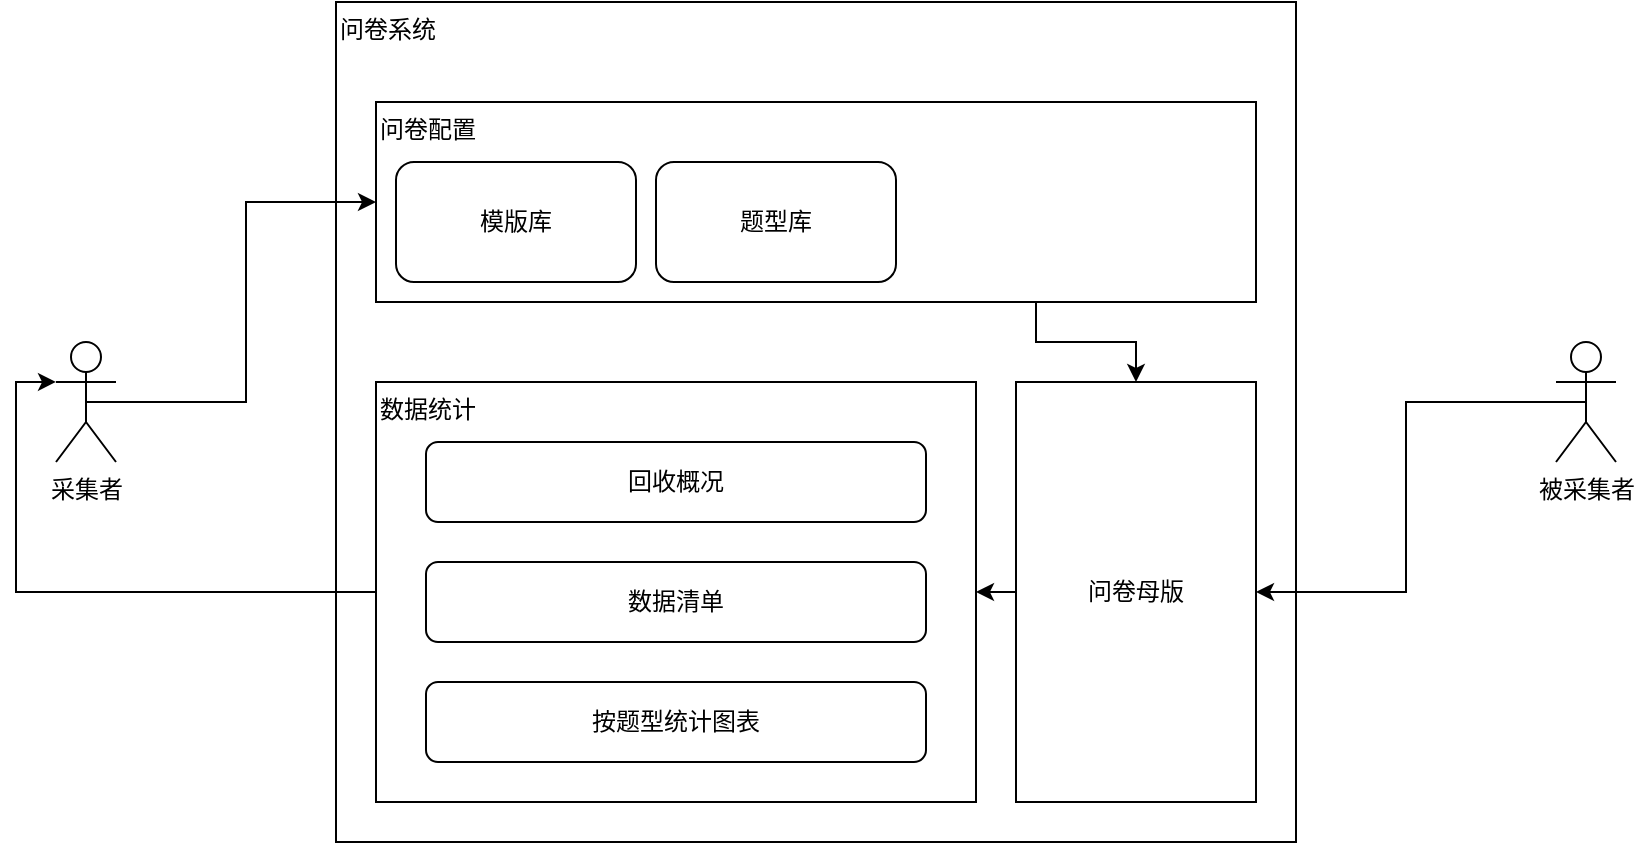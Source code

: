 <mxfile version="13.1.3" pages="3">
    <diagram id="6hGFLwfOUW9BJ-s0fimq" name="整体模块设计">
        <mxGraphModel dx="509" dy="580" grid="1" gridSize="10" guides="1" tooltips="1" connect="1" arrows="1" fold="1" page="1" pageScale="1" pageWidth="1169" pageHeight="827" math="0" shadow="0">
            <root>
                <mxCell id="0"/>
                <mxCell id="1" parent="0"/>
                <mxCell id="6" value="问卷系统" style="rounded=0;whiteSpace=wrap;html=1;align=left;verticalAlign=top;" parent="1" vertex="1">
                    <mxGeometry x="360" y="204" width="480" height="420" as="geometry"/>
                </mxCell>
                <mxCell id="10" style="edgeStyle=orthogonalEdgeStyle;rounded=0;orthogonalLoop=1;jettySize=auto;html=1;exitX=0.5;exitY=0.5;exitDx=0;exitDy=0;exitPerimeter=0;entryX=0;entryY=0.5;entryDx=0;entryDy=0;" parent="1" source="7" target="18" edge="1">
                    <mxGeometry relative="1" as="geometry">
                        <mxPoint x="362" y="404" as="targetPoint"/>
                    </mxGeometry>
                </mxCell>
                <mxCell id="7" value="采集者" style="shape=umlActor;verticalLabelPosition=bottom;labelBackgroundColor=#ffffff;verticalAlign=top;html=1;outlineConnect=0;" parent="1" vertex="1">
                    <mxGeometry x="220" y="374" width="30" height="60" as="geometry"/>
                </mxCell>
                <mxCell id="21" style="edgeStyle=orthogonalEdgeStyle;rounded=0;orthogonalLoop=1;jettySize=auto;html=1;exitX=0.5;exitY=0.5;exitDx=0;exitDy=0;exitPerimeter=0;" parent="1" source="11" target="19" edge="1">
                    <mxGeometry relative="1" as="geometry"/>
                </mxCell>
                <mxCell id="11" value="被采集者" style="shape=umlActor;verticalLabelPosition=bottom;labelBackgroundColor=#ffffff;verticalAlign=top;html=1;outlineConnect=0;" parent="1" vertex="1">
                    <mxGeometry x="970" y="374" width="30" height="60" as="geometry"/>
                </mxCell>
                <mxCell id="20" style="edgeStyle=orthogonalEdgeStyle;rounded=0;orthogonalLoop=1;jettySize=auto;html=1;exitX=0.75;exitY=1;exitDx=0;exitDy=0;entryX=0.5;entryY=0;entryDx=0;entryDy=0;" parent="1" source="18" target="19" edge="1">
                    <mxGeometry relative="1" as="geometry"/>
                </mxCell>
                <mxCell id="18" value="问卷配置" style="rounded=0;whiteSpace=wrap;html=1;labelPosition=center;verticalLabelPosition=middle;align=left;verticalAlign=top;" parent="1" vertex="1">
                    <mxGeometry x="380" y="254" width="440" height="100" as="geometry"/>
                </mxCell>
                <mxCell id="23" style="edgeStyle=orthogonalEdgeStyle;rounded=0;orthogonalLoop=1;jettySize=auto;html=1;exitX=0;exitY=0.5;exitDx=0;exitDy=0;entryX=1;entryY=0.5;entryDx=0;entryDy=0;" parent="1" source="19" target="22" edge="1">
                    <mxGeometry relative="1" as="geometry"/>
                </mxCell>
                <mxCell id="19" value="问卷母版" style="rounded=0;whiteSpace=wrap;html=1;" parent="1" vertex="1">
                    <mxGeometry x="700" y="394" width="120" height="210" as="geometry"/>
                </mxCell>
                <mxCell id="24" style="edgeStyle=orthogonalEdgeStyle;rounded=0;orthogonalLoop=1;jettySize=auto;html=1;exitX=0;exitY=0.5;exitDx=0;exitDy=0;entryX=0;entryY=0.333;entryDx=0;entryDy=0;entryPerimeter=0;" parent="1" source="22" target="7" edge="1">
                    <mxGeometry relative="1" as="geometry"/>
                </mxCell>
                <mxCell id="22" value="数据统计" style="rounded=0;whiteSpace=wrap;html=1;align=left;verticalAlign=top;" parent="1" vertex="1">
                    <mxGeometry x="380" y="394" width="300" height="210" as="geometry"/>
                </mxCell>
                <mxCell id="25" value="模版库" style="rounded=1;whiteSpace=wrap;html=1;" parent="1" vertex="1">
                    <mxGeometry x="390" y="284" width="120" height="60" as="geometry"/>
                </mxCell>
                <mxCell id="26" value="题型库" style="rounded=1;whiteSpace=wrap;html=1;" parent="1" vertex="1">
                    <mxGeometry x="520" y="284" width="120" height="60" as="geometry"/>
                </mxCell>
                <mxCell id="27" value="数据清单" style="rounded=1;whiteSpace=wrap;html=1;align=center;" parent="1" vertex="1">
                    <mxGeometry x="405" y="484" width="250" height="40" as="geometry"/>
                </mxCell>
                <mxCell id="31" value="回收概况" style="rounded=1;whiteSpace=wrap;html=1;align=center;" parent="1" vertex="1">
                    <mxGeometry x="405" y="424" width="250" height="40" as="geometry"/>
                </mxCell>
                <mxCell id="30" value="按题型统计图表" style="rounded=1;whiteSpace=wrap;html=1;align=center;" parent="1" vertex="1">
                    <mxGeometry x="405" y="544" width="250" height="40" as="geometry"/>
                </mxCell>
            </root>
        </mxGraphModel>
    </diagram>
    <diagram id="-GA-98Yk1f9GpFtll6xc" name="开发计划">
        <mxGraphModel dx="509" dy="580" grid="1" gridSize="10" guides="1" tooltips="1" connect="1" arrows="1" fold="1" page="1" pageScale="1" pageWidth="1169" pageHeight="827" math="0" shadow="0">
            <root>
                <mxCell id="2Q_pcQU8oh3QHfparBG2-0"/>
                <mxCell id="2Q_pcQU8oh3QHfparBG2-1" parent="2Q_pcQU8oh3QHfparBG2-0"/>
                <mxCell id="2Q_pcQU8oh3QHfparBG2-2" value="v1.0" style="html=1;shadow=0;dashed=0;align=center;verticalAlign=middle;shape=mxgraph.arrows2.arrow;dy=0;dx=10;notch=10;" parent="2Q_pcQU8oh3QHfparBG2-1" vertex="1">
                    <mxGeometry x="215" y="264" width="240" height="30" as="geometry"/>
                </mxCell>
                <mxCell id="2Q_pcQU8oh3QHfparBG2-3" value="v1.1" style="html=1;shadow=0;dashed=0;align=center;verticalAlign=middle;shape=mxgraph.arrows2.arrow;dy=0;dx=10;notch=10;" parent="2Q_pcQU8oh3QHfparBG2-1" vertex="1">
                    <mxGeometry x="465" y="264" width="240" height="30" as="geometry"/>
                </mxCell>
                <mxCell id="2Q_pcQU8oh3QHfparBG2-4" value="v1.2" style="html=1;shadow=0;dashed=0;align=center;verticalAlign=middle;shape=mxgraph.arrows2.arrow;dy=0;dx=10;notch=10;" parent="2Q_pcQU8oh3QHfparBG2-1" vertex="1">
                    <mxGeometry x="715" y="264" width="240" height="30" as="geometry"/>
                </mxCell>
                <mxCell id="2Q_pcQU8oh3QHfparBG2-5" value="&lt;ol&gt;&lt;li&gt;基础环境搭建&lt;/li&gt;&lt;li&gt;store和router设计&lt;/li&gt;&lt;li&gt;公用组件抽象&lt;/li&gt;&lt;li&gt;问卷配置题型库开发完成&lt;/li&gt;&lt;/ol&gt;" style="rounded=0;whiteSpace=wrap;html=1;align=left;verticalAlign=top;" parent="2Q_pcQU8oh3QHfparBG2-1" vertex="1">
                    <mxGeometry x="215" y="314" width="240" height="250" as="geometry"/>
                </mxCell>
                <mxCell id="2Q_pcQU8oh3QHfparBG2-6" value="&lt;ol&gt;&lt;li&gt;问卷配置模版哭开发完成&lt;/li&gt;&lt;li&gt;问卷母版开发完成&lt;/li&gt;&lt;/ol&gt;" style="rounded=0;whiteSpace=wrap;html=1;align=left;verticalAlign=top;" parent="2Q_pcQU8oh3QHfparBG2-1" vertex="1">
                    <mxGeometry x="465" y="314" width="240" height="250" as="geometry"/>
                </mxCell>
                <mxCell id="2Q_pcQU8oh3QHfparBG2-7" value="&lt;div&gt;&lt;b&gt;数据统计&lt;/b&gt;&lt;/div&gt;&lt;ol&gt;&lt;li&gt;回收概况&lt;/li&gt;&lt;li&gt;数据清单&lt;/li&gt;&lt;li&gt;按题型统计图标&lt;/li&gt;&lt;/ol&gt;" style="rounded=0;whiteSpace=wrap;html=1;align=left;verticalAlign=top;" parent="2Q_pcQU8oh3QHfparBG2-1" vertex="1">
                    <mxGeometry x="715" y="314" width="240" height="250" as="geometry"/>
                </mxCell>
            </root>
        </mxGraphModel>
    </diagram>
    <diagram id="EFxAgW0UaVcD4PKtqIJW" name="数据模型设计v1.0">
        <mxGraphModel dx="509" dy="580" grid="1" gridSize="10" guides="1" tooltips="1" connect="1" arrows="1" fold="1" page="1" pageScale="1" pageWidth="1169" pageHeight="827" math="0" shadow="0">
            <root>
                <mxCell id="7_IISq6sOuqJta_1WwWG-0"/>
                <mxCell id="7_IISq6sOuqJta_1WwWG-1" parent="7_IISq6sOuqJta_1WwWG-0"/>
                <mxCell id="ZALmVG_1WhCoCVp5l2qI-14" value="" style="group" parent="7_IISq6sOuqJta_1WwWG-1" vertex="1" connectable="0">
                    <mxGeometry x="20" y="286" width="140" height="52" as="geometry"/>
                </mxCell>
                <mxCell id="ZALmVG_1WhCoCVp5l2qI-13" value="" style="group" parent="ZALmVG_1WhCoCVp5l2qI-14" vertex="1" connectable="0">
                    <mxGeometry width="140" height="52" as="geometry"/>
                </mxCell>
                <mxCell id="ZALmVG_1WhCoCVp5l2qI-12" value="" style="group" parent="ZALmVG_1WhCoCVp5l2qI-13" vertex="1" connectable="0">
                    <mxGeometry width="140" height="52" as="geometry"/>
                </mxCell>
                <mxCell id="ZALmVG_1WhCoCVp5l2qI-11" value="" style="group" parent="ZALmVG_1WhCoCVp5l2qI-12" vertex="1" connectable="0">
                    <mxGeometry width="140" height="52" as="geometry"/>
                </mxCell>
                <mxCell id="ZALmVG_1WhCoCVp5l2qI-7" value="SurveyBase" style="swimlane;fontStyle=0;childLayout=stackLayout;horizontal=1;startSize=26;fillColor=none;horizontalStack=0;resizeParent=1;resizeParentMax=0;resizeLast=0;collapsible=1;marginBottom=0;" parent="ZALmVG_1WhCoCVp5l2qI-11" vertex="1">
                    <mxGeometry width="140" height="52" as="geometry">
                        <mxRectangle width="100" height="26" as="alternateBounds"/>
                    </mxGeometry>
                </mxCell>
                <mxCell id="ZALmVG_1WhCoCVp5l2qI-8" value="+ sid: string" style="text;strokeColor=none;fillColor=none;align=left;verticalAlign=top;spacingLeft=4;spacingRight=4;overflow=hidden;rotatable=0;points=[[0,0.5],[1,0.5]];portConstraint=eastwest;" parent="ZALmVG_1WhCoCVp5l2qI-7" vertex="1">
                    <mxGeometry y="26" width="140" height="26" as="geometry"/>
                </mxCell>
                <mxCell id="ZALmVG_1WhCoCVp5l2qI-26" value="Extends" style="endArrow=block;endSize=16;endFill=0;html=1;exitX=0;exitY=0.5;exitDx=0;exitDy=0;entryX=1;entryY=0.5;entryDx=0;entryDy=0;" parent="7_IISq6sOuqJta_1WwWG-1" source="ZALmVG_1WhCoCVp5l2qI-18" target="r6sppRKxVzI3uFywgXhF-2" edge="1">
                    <mxGeometry width="160" relative="1" as="geometry">
                        <mxPoint x="500" y="310" as="sourcePoint"/>
                        <mxPoint x="350" y="150" as="targetPoint"/>
                    </mxGeometry>
                </mxCell>
                <mxCell id="ZALmVG_1WhCoCVp5l2qI-31" value="" style="group" parent="7_IISq6sOuqJta_1WwWG-1" vertex="1" connectable="0">
                    <mxGeometry x="440" y="350" width="180" height="78" as="geometry"/>
                </mxCell>
                <mxCell id="ZALmVG_1WhCoCVp5l2qI-27" value="SurveyContent(问卷结果类)" style="swimlane;fontStyle=0;childLayout=stackLayout;horizontal=1;startSize=26;fillColor=none;horizontalStack=0;resizeParent=1;resizeParentMax=0;resizeLast=0;collapsible=1;marginBottom=0;" parent="ZALmVG_1WhCoCVp5l2qI-31" vertex="1">
                    <mxGeometry x="-35" y="-12" width="180" height="78" as="geometry">
                        <mxRectangle x="-35" y="-12" width="180" height="26" as="alternateBounds"/>
                    </mxGeometry>
                </mxCell>
                <mxCell id="ZALmVG_1WhCoCVp5l2qI-28" value="+ series: string" style="text;strokeColor=none;fillColor=none;align=left;verticalAlign=top;spacingLeft=4;spacingRight=4;overflow=hidden;rotatable=0;points=[[0,0.5],[1,0.5]];portConstraint=eastwest;" parent="ZALmVG_1WhCoCVp5l2qI-27" vertex="1">
                    <mxGeometry y="26" width="180" height="26" as="geometry"/>
                </mxCell>
                <mxCell id="ZALmVG_1WhCoCVp5l2qI-29" value="+ subjects: SubjectValue[]" style="text;strokeColor=none;fillColor=none;align=left;verticalAlign=top;spacingLeft=4;spacingRight=4;overflow=hidden;rotatable=0;points=[[0,0.5],[1,0.5]];portConstraint=eastwest;" parent="ZALmVG_1WhCoCVp5l2qI-27" vertex="1">
                    <mxGeometry y="52" width="180" height="26" as="geometry"/>
                </mxCell>
                <mxCell id="ZALmVG_1WhCoCVp5l2qI-33" value="Extends" style="endArrow=block;endSize=16;endFill=0;html=1;exitX=0;exitY=0.5;exitDx=0;exitDy=0;entryX=1.014;entryY=0;entryDx=0;entryDy=0;entryPerimeter=0;" parent="7_IISq6sOuqJta_1WwWG-1" source="ZALmVG_1WhCoCVp5l2qI-28" target="ZALmVG_1WhCoCVp5l2qI-8" edge="1">
                    <mxGeometry width="160" relative="1" as="geometry">
                        <mxPoint x="310" y="360" as="sourcePoint"/>
                        <mxPoint x="470" y="360" as="targetPoint"/>
                    </mxGeometry>
                </mxCell>
                <mxCell id="ZALmVG_1WhCoCVp5l2qI-37" value="" style="group" parent="7_IISq6sOuqJta_1WwWG-1" vertex="1" connectable="0">
                    <mxGeometry x="460" y="30" width="180" height="156" as="geometry"/>
                </mxCell>
                <mxCell id="ZALmVG_1WhCoCVp5l2qI-24" value="" style="group" parent="ZALmVG_1WhCoCVp5l2qI-37" vertex="1" connectable="0">
                    <mxGeometry width="180" height="156" as="geometry"/>
                </mxCell>
                <mxCell id="ZALmVG_1WhCoCVp5l2qI-15" value="SurveyConfig(问卷配置类)" style="swimlane;fontStyle=0;childLayout=stackLayout;horizontal=1;startSize=26;fillColor=none;horizontalStack=0;resizeParent=1;resizeParentMax=0;resizeLast=0;collapsible=1;marginBottom=0;" parent="ZALmVG_1WhCoCVp5l2qI-24" vertex="1">
                    <mxGeometry width="180" height="156" as="geometry">
                        <mxRectangle width="170" height="26" as="alternateBounds"/>
                    </mxGeometry>
                </mxCell>
                <mxCell id="ZALmVG_1WhCoCVp5l2qI-16" value="+ title: string" style="text;strokeColor=none;fillColor=none;align=left;verticalAlign=top;spacingLeft=4;spacingRight=4;overflow=hidden;rotatable=0;points=[[0,0.5],[1,0.5]];portConstraint=eastwest;" parent="ZALmVG_1WhCoCVp5l2qI-15" vertex="1">
                    <mxGeometry y="26" width="180" height="26" as="geometry"/>
                </mxCell>
                <mxCell id="ZALmVG_1WhCoCVp5l2qI-17" value="+ desc: string" style="text;strokeColor=none;fillColor=none;align=left;verticalAlign=top;spacingLeft=4;spacingRight=4;overflow=hidden;rotatable=0;points=[[0,0.5],[1,0.5]];portConstraint=eastwest;" parent="ZALmVG_1WhCoCVp5l2qI-15" vertex="1">
                    <mxGeometry y="52" width="180" height="26" as="geometry"/>
                </mxCell>
                <mxCell id="ZALmVG_1WhCoCVp5l2qI-18" value="+ epliogue: string" style="text;strokeColor=none;fillColor=none;align=left;verticalAlign=top;spacingLeft=4;spacingRight=4;overflow=hidden;rotatable=0;points=[[0,0.5],[1,0.5]];portConstraint=eastwest;" parent="ZALmVG_1WhCoCVp5l2qI-15" vertex="1">
                    <mxGeometry y="78" width="180" height="26" as="geometry"/>
                </mxCell>
                <mxCell id="ZALmVG_1WhCoCVp5l2qI-19" value="+ thumbnail: string" style="text;strokeColor=none;fillColor=none;align=left;verticalAlign=top;spacingLeft=4;spacingRight=4;overflow=hidden;rotatable=0;points=[[0,0.5],[1,0.5]];portConstraint=eastwest;" parent="ZALmVG_1WhCoCVp5l2qI-15" vertex="1">
                    <mxGeometry y="104" width="180" height="26" as="geometry"/>
                </mxCell>
                <mxCell id="ZALmVG_1WhCoCVp5l2qI-20" value="+ subjects: SubjectConfig[]" style="text;strokeColor=none;fillColor=none;align=left;verticalAlign=top;spacingLeft=4;spacingRight=4;overflow=hidden;rotatable=0;points=[[0,0.5],[1,0.5]];portConstraint=eastwest;" parent="ZALmVG_1WhCoCVp5l2qI-15" vertex="1">
                    <mxGeometry y="130" width="180" height="26" as="geometry"/>
                </mxCell>
                <mxCell id="ZALmVG_1WhCoCVp5l2qI-38" value="1" style="endArrow=open;html=1;endSize=12;startArrow=diamondThin;startSize=14;startFill=0;edgeStyle=orthogonalEdgeStyle;align=left;verticalAlign=bottom;exitX=1;exitY=0.5;exitDx=0;exitDy=0;entryX=0;entryY=0.5;entryDx=0;entryDy=0;" parent="7_IISq6sOuqJta_1WwWG-1" source="ZALmVG_1WhCoCVp5l2qI-4" target="ZALmVG_1WhCoCVp5l2qI-16" edge="1">
                    <mxGeometry x="-1" y="3" relative="1" as="geometry">
                        <mxPoint x="240" y="450" as="sourcePoint"/>
                        <mxPoint x="320" y="105" as="targetPoint"/>
                    </mxGeometry>
                </mxCell>
                <mxCell id="ZALmVG_1WhCoCVp5l2qI-39" value="AbstractSubjectConfig" style="swimlane;fontStyle=0;childLayout=stackLayout;horizontal=1;startSize=26;fillColor=none;horizontalStack=0;resizeParent=1;resizeParentMax=0;resizeLast=0;collapsible=1;marginBottom=0;" parent="7_IISq6sOuqJta_1WwWG-1" vertex="1">
                    <mxGeometry x="1000" y="30" width="140" height="104" as="geometry">
                        <mxRectangle x="1000" y="30" width="150" height="26" as="alternateBounds"/>
                    </mxGeometry>
                </mxCell>
                <mxCell id="ZALmVG_1WhCoCVp5l2qI-40" value="+ type: SubjectType" style="text;strokeColor=none;fillColor=none;align=left;verticalAlign=top;spacingLeft=4;spacingRight=4;overflow=hidden;rotatable=0;points=[[0,0.5],[1,0.5]];portConstraint=eastwest;" parent="ZALmVG_1WhCoCVp5l2qI-39" vertex="1">
                    <mxGeometry y="26" width="140" height="26" as="geometry"/>
                </mxCell>
                <mxCell id="ZALmVG_1WhCoCVp5l2qI-41" value="+ title: string" style="text;strokeColor=none;fillColor=none;align=left;verticalAlign=top;spacingLeft=4;spacingRight=4;overflow=hidden;rotatable=0;points=[[0,0.5],[1,0.5]];portConstraint=eastwest;" parent="ZALmVG_1WhCoCVp5l2qI-39" vertex="1">
                    <mxGeometry y="52" width="140" height="26" as="geometry"/>
                </mxCell>
                <mxCell id="ZALmVG_1WhCoCVp5l2qI-42" value="+ isReqired?: boolean" style="text;strokeColor=none;fillColor=none;align=left;verticalAlign=top;spacingLeft=4;spacingRight=4;overflow=hidden;rotatable=0;points=[[0,0.5],[1,0.5]];portConstraint=eastwest;" parent="ZALmVG_1WhCoCVp5l2qI-39" vertex="1">
                    <mxGeometry y="78" width="140" height="26" as="geometry"/>
                </mxCell>
                <mxCell id="ZALmVG_1WhCoCVp5l2qI-43" value="SubjectctType(题型)" style="swimlane;fontStyle=0;childLayout=stackLayout;horizontal=1;startSize=26;fillColor=none;horizontalStack=0;resizeParent=1;resizeParentMax=0;resizeLast=0;collapsible=1;marginBottom=0;" parent="7_IISq6sOuqJta_1WwWG-1" vertex="1">
                    <mxGeometry x="1000" y="156" width="140" height="260" as="geometry">
                        <mxRectangle x="1000" y="156" width="110" height="26" as="alternateBounds"/>
                    </mxGeometry>
                </mxCell>
                <mxCell id="ZALmVG_1WhCoCVp5l2qI-44" value="'single'" style="text;strokeColor=none;fillColor=none;align=left;verticalAlign=top;spacingLeft=4;spacingRight=4;overflow=hidden;rotatable=0;points=[[0,0.5],[1,0.5]];portConstraint=eastwest;" parent="ZALmVG_1WhCoCVp5l2qI-43" vertex="1">
                    <mxGeometry y="26" width="140" height="26" as="geometry"/>
                </mxCell>
                <mxCell id="ZALmVG_1WhCoCVp5l2qI-45" value="'mutiple'" style="text;strokeColor=none;fillColor=none;align=left;verticalAlign=top;spacingLeft=4;spacingRight=4;overflow=hidden;rotatable=0;points=[[0,0.5],[1,0.5]];portConstraint=eastwest;" parent="ZALmVG_1WhCoCVp5l2qI-43" vertex="1">
                    <mxGeometry y="52" width="140" height="26" as="geometry"/>
                </mxCell>
                <mxCell id="ZALmVG_1WhCoCVp5l2qI-46" value="'select'" style="text;strokeColor=none;fillColor=none;align=left;verticalAlign=top;spacingLeft=4;spacingRight=4;overflow=hidden;rotatable=0;points=[[0,0.5],[1,0.5]];portConstraint=eastwest;" parent="ZALmVG_1WhCoCVp5l2qI-43" vertex="1">
                    <mxGeometry y="78" width="140" height="26" as="geometry"/>
                </mxCell>
                <mxCell id="ZALmVG_1WhCoCVp5l2qI-51" value="'scale'" style="text;strokeColor=none;fillColor=none;align=left;verticalAlign=top;spacingLeft=4;spacingRight=4;overflow=hidden;rotatable=0;points=[[0,0.5],[1,0.5]];portConstraint=eastwest;" parent="ZALmVG_1WhCoCVp5l2qI-43" vertex="1">
                    <mxGeometry y="104" width="140" height="26" as="geometry"/>
                </mxCell>
                <mxCell id="ZALmVG_1WhCoCVp5l2qI-52" value="'sort'" style="text;strokeColor=none;fillColor=none;align=left;verticalAlign=top;spacingLeft=4;spacingRight=4;overflow=hidden;rotatable=0;points=[[0,0.5],[1,0.5]];portConstraint=eastwest;" parent="ZALmVG_1WhCoCVp5l2qI-43" vertex="1">
                    <mxGeometry y="130" width="140" height="26" as="geometry"/>
                </mxCell>
                <mxCell id="ZALmVG_1WhCoCVp5l2qI-53" value="'input'" style="text;strokeColor=none;fillColor=none;align=left;verticalAlign=top;spacingLeft=4;spacingRight=4;overflow=hidden;rotatable=0;points=[[0,0.5],[1,0.5]];portConstraint=eastwest;" parent="ZALmVG_1WhCoCVp5l2qI-43" vertex="1">
                    <mxGeometry y="156" width="140" height="26" as="geometry"/>
                </mxCell>
                <mxCell id="ZALmVG_1WhCoCVp5l2qI-54" value="'textarea'" style="text;strokeColor=none;fillColor=none;align=left;verticalAlign=top;spacingLeft=4;spacingRight=4;overflow=hidden;rotatable=0;points=[[0,0.5],[1,0.5]];portConstraint=eastwest;" parent="ZALmVG_1WhCoCVp5l2qI-43" vertex="1">
                    <mxGeometry y="182" width="140" height="26" as="geometry"/>
                </mxCell>
                <mxCell id="ZALmVG_1WhCoCVp5l2qI-55" value="'description'" style="text;strokeColor=none;fillColor=none;align=left;verticalAlign=top;spacingLeft=4;spacingRight=4;overflow=hidden;rotatable=0;points=[[0,0.5],[1,0.5]];portConstraint=eastwest;" parent="ZALmVG_1WhCoCVp5l2qI-43" vertex="1">
                    <mxGeometry y="208" width="140" height="26" as="geometry"/>
                </mxCell>
                <mxCell id="ZALmVG_1WhCoCVp5l2qI-56" value="'annex'" style="text;strokeColor=none;fillColor=none;align=left;verticalAlign=top;spacingLeft=4;spacingRight=4;overflow=hidden;rotatable=0;points=[[0,0.5],[1,0.5]];portConstraint=eastwest;" parent="ZALmVG_1WhCoCVp5l2qI-43" vertex="1">
                    <mxGeometry y="234" width="140" height="26" as="geometry"/>
                </mxCell>
                <mxCell id="r6sppRKxVzI3uFywgXhF-10" value="" style="group" parent="7_IISq6sOuqJta_1WwWG-1" vertex="1" connectable="0">
                    <mxGeometry x="210" y="170" width="180" height="104" as="geometry"/>
                </mxCell>
                <mxCell id="r6sppRKxVzI3uFywgXhF-6" value="" style="group" parent="r6sppRKxVzI3uFywgXhF-10" vertex="1" connectable="0">
                    <mxGeometry width="180" height="104" as="geometry"/>
                </mxCell>
                <mxCell id="r6sppRKxVzI3uFywgXhF-0" value="" style="group" parent="r6sppRKxVzI3uFywgXhF-6" vertex="1" connectable="0">
                    <mxGeometry width="180" height="104" as="geometry"/>
                </mxCell>
                <mxCell id="r6sppRKxVzI3uFywgXhF-1" value="SurveyPreview(问卷预览类)" style="swimlane;fontStyle=0;childLayout=stackLayout;horizontal=1;startSize=26;fillColor=none;horizontalStack=0;resizeParent=1;resizeParentMax=0;resizeLast=0;collapsible=1;marginBottom=0;" parent="r6sppRKxVzI3uFywgXhF-0" vertex="1">
                    <mxGeometry width="180" height="104" as="geometry">
                        <mxRectangle width="180" height="26" as="alternateBounds"/>
                    </mxGeometry>
                </mxCell>
                <mxCell id="r6sppRKxVzI3uFywgXhF-2" value="+ title: string" style="text;strokeColor=none;fillColor=none;align=left;verticalAlign=top;spacingLeft=4;spacingRight=4;overflow=hidden;rotatable=0;points=[[0,0.5],[1,0.5]];portConstraint=eastwest;" parent="r6sppRKxVzI3uFywgXhF-1" vertex="1">
                    <mxGeometry y="26" width="180" height="26" as="geometry"/>
                </mxCell>
                <mxCell id="r6sppRKxVzI3uFywgXhF-3" value="+ thumbnail?: string" style="text;strokeColor=none;fillColor=none;align=left;verticalAlign=top;spacingLeft=4;spacingRight=4;overflow=hidden;rotatable=0;points=[[0,0.5],[1,0.5]];portConstraint=eastwest;" parent="r6sppRKxVzI3uFywgXhF-1" vertex="1">
                    <mxGeometry y="52" width="180" height="26" as="geometry"/>
                </mxCell>
                <mxCell id="r6sppRKxVzI3uFywgXhF-4" value="+ status: 0 | 1| 2" style="text;strokeColor=none;fillColor=none;align=left;verticalAlign=top;spacingLeft=4;spacingRight=4;overflow=hidden;rotatable=0;points=[[0,0.5],[1,0.5]];portConstraint=eastwest;" parent="r6sppRKxVzI3uFywgXhF-1" vertex="1">
                    <mxGeometry y="78" width="180" height="26" as="geometry"/>
                </mxCell>
                <mxCell id="r6sppRKxVzI3uFywgXhF-11" value="Extends" style="endArrow=block;endSize=16;endFill=0;html=1;entryX=0.5;entryY=0;entryDx=0;entryDy=0;exitX=0;exitY=0.5;exitDx=0;exitDy=0;" parent="7_IISq6sOuqJta_1WwWG-1" source="r6sppRKxVzI3uFywgXhF-3" target="ZALmVG_1WhCoCVp5l2qI-7" edge="1">
                    <mxGeometry width="160" relative="1" as="geometry">
                        <mxPoint x="70" y="220" as="sourcePoint"/>
                        <mxPoint x="230" y="220" as="targetPoint"/>
                    </mxGeometry>
                </mxCell>
                <mxCell id="ZALmVG_1WhCoCVp5l2qI-2" value="Collector(采集者)" style="swimlane;fontStyle=0;childLayout=stackLayout;horizontal=1;startSize=26;fillColor=none;horizontalStack=0;resizeParent=1;resizeParentMax=0;resizeLast=0;collapsible=1;marginBottom=0;" parent="7_IISq6sOuqJta_1WwWG-1" vertex="1">
                    <mxGeometry x="20" y="30" width="140" height="130" as="geometry">
                        <mxRectangle x="50" y="40" width="90" height="26" as="alternateBounds"/>
                    </mxGeometry>
                </mxCell>
                <mxCell id="ZALmVG_1WhCoCVp5l2qI-4" value="+ uid: string" style="text;strokeColor=none;fillColor=none;align=left;verticalAlign=top;spacingLeft=4;spacingRight=4;overflow=hidden;rotatable=0;points=[[0,0.5],[1,0.5]];portConstraint=eastwest;" parent="ZALmVG_1WhCoCVp5l2qI-2" vertex="1">
                    <mxGeometry y="26" width="140" height="26" as="geometry"/>
                </mxCell>
                <mxCell id="ZALmVG_1WhCoCVp5l2qI-3" value="+ phone: string" style="text;strokeColor=none;fillColor=none;align=left;verticalAlign=top;spacingLeft=4;spacingRight=4;overflow=hidden;rotatable=0;points=[[0,0.5],[1,0.5]];portConstraint=eastwest;" parent="ZALmVG_1WhCoCVp5l2qI-2" vertex="1">
                    <mxGeometry y="52" width="140" height="26" as="geometry"/>
                </mxCell>
                <mxCell id="ZALmVG_1WhCoCVp5l2qI-5" value="+ name: string" style="text;strokeColor=none;fillColor=none;align=left;verticalAlign=top;spacingLeft=4;spacingRight=4;overflow=hidden;rotatable=0;points=[[0,0.5],[1,0.5]];portConstraint=eastwest;" parent="ZALmVG_1WhCoCVp5l2qI-2" vertex="1">
                    <mxGeometry y="78" width="140" height="26" as="geometry"/>
                </mxCell>
                <mxCell id="ZALmVG_1WhCoCVp5l2qI-6" value="+ avatar?: string" style="text;strokeColor=none;fillColor=none;align=left;verticalAlign=top;spacingLeft=4;spacingRight=4;overflow=hidden;rotatable=0;points=[[0,0.5],[1,0.5]];portConstraint=eastwest;" parent="ZALmVG_1WhCoCVp5l2qI-2" vertex="1">
                    <mxGeometry y="104" width="140" height="26" as="geometry"/>
                </mxCell>
            </root>
        </mxGraphModel>
    </diagram>
</mxfile>